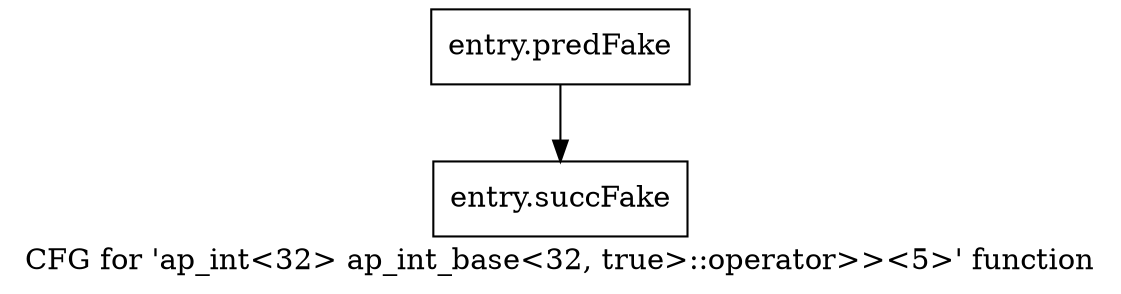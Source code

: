 digraph "CFG for 'ap_int\<32\> ap_int_base\<32, true\>::operator\>\>\<5\>' function" {
	label="CFG for 'ap_int\<32\> ap_int_base\<32, true\>::operator\>\>\<5\>' function";

	Node0x56b9e20 [shape=record,filename="",linenumber="",label="{entry.predFake}"];
	Node0x56b9e20 -> Node0x5ab6850[ callList="" memoryops="" filename="/home/omerfaruk/tools/Xilinx/Vitis_HLS/2023.2/include/etc/ap_int_base.h" execusionnum="0"];
	Node0x5ab6850 [shape=record,filename="/home/omerfaruk/tools/Xilinx/Vitis_HLS/2023.2/include/etc/ap_int_base.h",linenumber="945",label="{entry.succFake}"];
}
